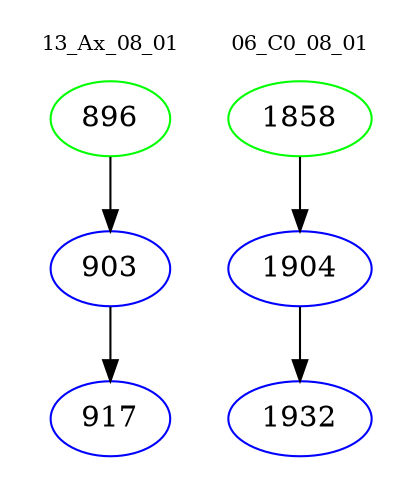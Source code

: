 digraph{
subgraph cluster_0 {
color = white
label = "13_Ax_08_01";
fontsize=10;
T0_896 [label="896", color="green"]
T0_896 -> T0_903 [color="black"]
T0_903 [label="903", color="blue"]
T0_903 -> T0_917 [color="black"]
T0_917 [label="917", color="blue"]
}
subgraph cluster_1 {
color = white
label = "06_C0_08_01";
fontsize=10;
T1_1858 [label="1858", color="green"]
T1_1858 -> T1_1904 [color="black"]
T1_1904 [label="1904", color="blue"]
T1_1904 -> T1_1932 [color="black"]
T1_1932 [label="1932", color="blue"]
}
}
